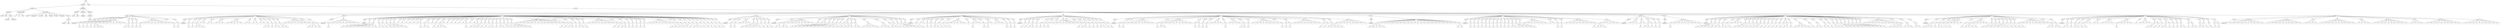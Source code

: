 digraph Tree {
	"t0" [label = "TEI"];
	"t1" [label = "teiHeader"];
	"t2" [label = "fileDesc"];
	"t3" [label = "titleStmt"];
	"t4" [label = "title"];
	"t5" [label = "title"];
	"t6" [label = "author"];
	"t7" [label = "surname"];
	"t8" [label = "forename"];
	"t9" [label = "publicationStmt"];
	"t10" [label = "p"];
	"t11" [label = "p"];
	"t12" [label = "idno"];
	"t13" [label = "sourceDesc"];
	"t14" [label = "genre"];
	"t15" [label = "inspiration"];
	"t16" [label = "structure"];
	"t17" [label = "type"];
	"t18" [label = "periode"];
	"t19" [label = "taille"];
	"t20" [label = "permalien"];
	"t21" [label = "sources"];
	"t22" [label = "source"];
	"t23" [label = "author"];
	"t24" [label = "text"];
	"t25" [label = "profileDesc"];
	"t26" [label = "creation"];
	"t27" [label = "date"];
	"t28" [label = "date"];
	"t29" [label = "langUsage"];
	"t30" [label = "language"];
	"t31" [label = "textClass"];
	"t32" [label = "keywords"];
	"t33" [label = "term"];
	"t34" [label = "text"];
	"t35" [label = "body"];
	"t36" [label = "div1"];
	"t37" [label = "head"];
	"t38" [label = "div2"];
	"t39" [label = "head"];
	"t40" [label = "listPerson"];
	"t41" [label = "sp"];
	"t42" [label = "p"];
	"t43" [label = "s"];
	"t44" [label = "sp"];
	"t45" [label = "p"];
	"t46" [label = "s"];
	"t47" [label = "sp"];
	"t48" [label = "p"];
	"t49" [label = "s"];
	"t50" [label = "sp"];
	"t51" [label = "p"];
	"t52" [label = "s"];
	"t53" [label = "sp"];
	"t54" [label = "p"];
	"t55" [label = "s"];
	"t56" [label = "s"];
	"t57" [label = "s"];
	"t58" [label = "l"];
	"t59" [label = "l"];
	"t60" [label = "l"];
	"t61" [label = "l"];
	"t62" [label = "l"];
	"t63" [label = "l"];
	"t64" [label = "l"];
	"t65" [label = "l"];
	"t66" [label = "sp"];
	"t67" [label = "p"];
	"t68" [label = "s"];
	"t69" [label = "s"];
	"t70" [label = "sp"];
	"t71" [label = "p"];
	"t72" [label = "s"];
	"t73" [label = "sp"];
	"t74" [label = "p"];
	"t75" [label = "s"];
	"t76" [label = "sp"];
	"t77" [label = "p"];
	"t78" [label = "s"];
	"t79" [label = "l"];
	"t80" [label = "l"];
	"t81" [label = "l"];
	"t82" [label = "l"];
	"t83" [label = "l"];
	"t84" [label = "l"];
	"t85" [label = "l"];
	"t86" [label = "l"];
	"t87" [label = "sp"];
	"t88" [label = "p"];
	"t89" [label = "s"];
	"t90" [label = "sp"];
	"t91" [label = "p"];
	"t92" [label = "s"];
	"t93" [label = "div2"];
	"t94" [label = "head"];
	"t95" [label = "listPerson"];
	"t96" [label = "sp"];
	"t97" [label = "p"];
	"t98" [label = "s"];
	"t99" [label = "sp"];
	"t100" [label = "p"];
	"t101" [label = "s"];
	"t102" [label = "sp"];
	"t103" [label = "p"];
	"t104" [label = "s"];
	"t105" [label = "s"];
	"t106" [label = "s"];
	"t107" [label = "sp"];
	"t108" [label = "l"];
	"t109" [label = "l"];
	"t110" [label = "sp"];
	"t111" [label = "l"];
	"t112" [label = "l"];
	"t113" [label = "sp"];
	"t114" [label = "l"];
	"t115" [label = "l"];
	"t116" [label = "l"];
	"t117" [label = "sp"];
	"t118" [label = "l"];
	"t119" [label = "l"];
	"t120" [label = "l"];
	"t121" [label = "l"];
	"t122" [label = "l"];
	"t123" [label = "sp"];
	"t124" [label = "l"];
	"t125" [label = "l"];
	"t126" [label = "sp"];
	"t127" [label = "l"];
	"t128" [label = "l"];
	"t129" [label = "sp"];
	"t130" [label = "l"];
	"t131" [label = "l"];
	"t132" [label = "sp"];
	"t133" [label = "p"];
	"t134" [label = "s"];
	"t135" [label = "s"];
	"t136" [label = "sp"];
	"t137" [label = "p"];
	"t138" [label = "s"];
	"t139" [label = "sp"];
	"t140" [label = "p"];
	"t141" [label = "s"];
	"t142" [label = "s"];
	"t143" [label = "sp"];
	"t144" [label = "p"];
	"t145" [label = "s"];
	"t146" [label = "s"];
	"t147" [label = "sp"];
	"t148" [label = "l"];
	"t149" [label = "l"];
	"t150" [label = "l"];
	"t151" [label = "l"];
	"t152" [label = "l"];
	"t153" [label = "l"];
	"t154" [label = "l"];
	"t155" [label = "l"];
	"t156" [label = "sp"];
	"t157" [label = "p"];
	"t158" [label = "s"];
	"t159" [label = "s"];
	"t160" [label = "s"];
	"t161" [label = "sp"];
	"t162" [label = "p"];
	"t163" [label = "s"];
	"t164" [label = "div2"];
	"t165" [label = "head"];
	"t166" [label = "listPerson"];
	"t167" [label = "sp"];
	"t168" [label = "p"];
	"t169" [label = "s"];
	"t170" [label = "l"];
	"t171" [label = "l"];
	"t172" [label = "l"];
	"t173" [label = "l"];
	"t174" [label = "l"];
	"t175" [label = "l"];
	"t176" [label = "l"];
	"t177" [label = "l"];
	"t178" [label = "div2"];
	"t179" [label = "head"];
	"t180" [label = "listPerson"];
	"t181" [label = "sp"];
	"t182" [label = "p"];
	"t183" [label = "s"];
	"t184" [label = "s"];
	"t185" [label = "s"];
	"t186" [label = "s"];
	"t187" [label = "s"];
	"t188" [label = "sp"];
	"t189" [label = "p"];
	"t190" [label = "s"];
	"t191" [label = "s"];
	"t192" [label = "s"];
	"t193" [label = "s"];
	"t194" [label = "s"];
	"t195" [label = "sp"];
	"t196" [label = "p"];
	"t197" [label = "s"];
	"t198" [label = "s"];
	"t199" [label = "sp"];
	"t200" [label = "p"];
	"t201" [label = "s"];
	"t202" [label = "sp"];
	"t203" [label = "p"];
	"t204" [label = "s"];
	"t205" [label = "s"];
	"t206" [label = "sp"];
	"t207" [label = "p"];
	"t208" [label = "s"];
	"t209" [label = "s"];
	"t210" [label = "sp"];
	"t211" [label = "p"];
	"t212" [label = "s"];
	"t213" [label = "sp"];
	"t214" [label = "l"];
	"t215" [label = "sp"];
	"t216" [label = "l"];
	"t217" [label = "sp"];
	"t218" [label = "l"];
	"t219" [label = "sp"];
	"t220" [label = "l"];
	"t221" [label = "sp"];
	"t222" [label = "l"];
	"t223" [label = "sp"];
	"t224" [label = "l"];
	"t225" [label = "p"];
	"t226" [label = "s"];
	"t227" [label = "sp"];
	"t228" [label = "p"];
	"t229" [label = "s"];
	"t230" [label = "s"];
	"t231" [label = "l"];
	"t232" [label = "sp"];
	"t233" [label = "l"];
	"t234" [label = "sp"];
	"t235" [label = "p"];
	"t236" [label = "s"];
	"t237" [label = "sp"];
	"t238" [label = "p"];
	"t239" [label = "s"];
	"t240" [label = "s"];
	"t241" [label = "s"];
	"t242" [label = "l"];
	"t243" [label = "sp"];
	"t244" [label = "l"];
	"t245" [label = "sp"];
	"t246" [label = "l"];
	"t247" [label = "sp"];
	"t248" [label = "l"];
	"t249" [label = "sp"];
	"t250" [label = "l"];
	"t251" [label = "sp"];
	"t252" [label = "l"];
	"t253" [label = "p"];
	"t254" [label = "s"];
	"t255" [label = "sp"];
	"t256" [label = "l"];
	"t257" [label = "sp"];
	"t258" [label = "l"];
	"t259" [label = "p"];
	"t260" [label = "s"];
	"t261" [label = "sp"];
	"t262" [label = "p"];
	"t263" [label = "s"];
	"t264" [label = "s"];
	"t265" [label = "sp"];
	"t266" [label = "p"];
	"t267" [label = "s"];
	"t268" [label = "sp"];
	"t269" [label = "p"];
	"t270" [label = "s"];
	"t271" [label = "sp"];
	"t272" [label = "p"];
	"t273" [label = "s"];
	"t274" [label = "s"];
	"t275" [label = "sp"];
	"t276" [label = "p"];
	"t277" [label = "s"];
	"t278" [label = "sp"];
	"t279" [label = "p"];
	"t280" [label = "s"];
	"t281" [label = "s"];
	"t282" [label = "sp"];
	"t283" [label = "p"];
	"t284" [label = "s"];
	"t285" [label = "s"];
	"t286" [label = "sp"];
	"t287" [label = "p"];
	"t288" [label = "s"];
	"t289" [label = "sp"];
	"t290" [label = "p"];
	"t291" [label = "s"];
	"t292" [label = "s"];
	"t293" [label = "sp"];
	"t294" [label = "p"];
	"t295" [label = "s"];
	"t296" [label = "s"];
	"t297" [label = "l"];
	"t298" [label = "l"];
	"t299" [label = "l"];
	"t300" [label = "l"];
	"t301" [label = "l"];
	"t302" [label = "l"];
	"t303" [label = "l"];
	"t304" [label = "l"];
	"t305" [label = "l"];
	"t306" [label = "l"];
	"t307" [label = "l"];
	"t308" [label = "l"];
	"t309" [label = "p"];
	"t310" [label = "s"];
	"t311" [label = "sp"];
	"t312" [label = "p"];
	"t313" [label = "s"];
	"t314" [label = "sp"];
	"t315" [label = "p"];
	"t316" [label = "s"];
	"t317" [label = "s"];
	"t318" [label = "sp"];
	"t319" [label = "p"];
	"t320" [label = "s"];
	"t321" [label = "sp"];
	"t322" [label = "p"];
	"t323" [label = "s"];
	"t324" [label = "s"];
	"t325" [label = "sp"];
	"t326" [label = "p"];
	"t327" [label = "s"];
	"t328" [label = "sp"];
	"t329" [label = "l"];
	"t330" [label = "l"];
	"t331" [label = "l"];
	"t332" [label = "l"];
	"t333" [label = "l"];
	"t334" [label = "l"];
	"t335" [label = "l"];
	"t336" [label = "l"];
	"t337" [label = "p"];
	"t338" [label = "s"];
	"t339" [label = "sp"];
	"t340" [label = "p"];
	"t341" [label = "s"];
	"t342" [label = "sp"];
	"t343" [label = "p"];
	"t344" [label = "s"];
	"t345" [label = "s"];
	"t346" [label = "sp"];
	"t347" [label = "p"];
	"t348" [label = "s"];
	"t349" [label = "sp"];
	"t350" [label = "p"];
	"t351" [label = "s"];
	"t352" [label = "sp"];
	"t353" [label = "p"];
	"t354" [label = "s"];
	"t355" [label = "sp"];
	"t356" [label = "p"];
	"t357" [label = "s"];
	"t358" [label = "sp"];
	"t359" [label = "p"];
	"t360" [label = "s"];
	"t361" [label = "sp"];
	"t362" [label = "l"];
	"t363" [label = "l"];
	"t364" [label = "l"];
	"t365" [label = "l"];
	"t366" [label = "l"];
	"t367" [label = "l"];
	"t368" [label = "l"];
	"t369" [label = "l"];
	"t370" [label = "sp"];
	"t371" [label = "p"];
	"t372" [label = "s"];
	"t373" [label = "sp"];
	"t374" [label = "p"];
	"t375" [label = "s"];
	"t376" [label = "sp"];
	"t377" [label = "p"];
	"t378" [label = "s"];
	"t379" [label = "sp"];
	"t380" [label = "p"];
	"t381" [label = "s"];
	"t382" [label = "s"];
	"t383" [label = "sp"];
	"t384" [label = "p"];
	"t385" [label = "s"];
	"t386" [label = "sp"];
	"t387" [label = "p"];
	"t388" [label = "s"];
	"t389" [label = "s"];
	"t390" [label = "s"];
	"t391" [label = "sp"];
	"t392" [label = "p"];
	"t393" [label = "s"];
	"t394" [label = "sp"];
	"t395" [label = "p"];
	"t396" [label = "s"];
	"t397" [label = "sp"];
	"t398" [label = "p"];
	"t399" [label = "s"];
	"t400" [label = "sp"];
	"t401" [label = "p"];
	"t402" [label = "s"];
	"t403" [label = "sp"];
	"t404" [label = "p"];
	"t405" [label = "s"];
	"t406" [label = "sp"];
	"t407" [label = "p"];
	"t408" [label = "s"];
	"t409" [label = "div2"];
	"t410" [label = "head"];
	"t411" [label = "listPerson"];
	"t412" [label = "sp"];
	"t413" [label = "p"];
	"t414" [label = "s"];
	"t415" [label = "sp"];
	"t416" [label = "p"];
	"t417" [label = "s"];
	"t418" [label = "sp"];
	"t419" [label = "l"];
	"t420" [label = "l"];
	"t421" [label = "l"];
	"t422" [label = "l"];
	"t423" [label = "sp"];
	"t424" [label = "p"];
	"t425" [label = "s"];
	"t426" [label = "s"];
	"t427" [label = "sp"];
	"t428" [label = "p"];
	"t429" [label = "s"];
	"t430" [label = "s"];
	"t431" [label = "s"];
	"t432" [label = "s"];
	"t433" [label = "sp"];
	"t434" [label = "p"];
	"t435" [label = "s"];
	"t436" [label = "sp"];
	"t437" [label = "p"];
	"t438" [label = "s"];
	"t439" [label = "sp"];
	"t440" [label = "p"];
	"t441" [label = "s"];
	"t442" [label = "div2"];
	"t443" [label = "head"];
	"t444" [label = "listPerson"];
	"t445" [label = "sp"];
	"t446" [label = "p"];
	"t447" [label = "s"];
	"t448" [label = "s"];
	"t449" [label = "sp"];
	"t450" [label = "p"];
	"t451" [label = "s"];
	"t452" [label = "s"];
	"t453" [label = "l"];
	"t454" [label = "l"];
	"t455" [label = "l"];
	"t456" [label = "l"];
	"t457" [label = "l"];
	"t458" [label = "l"];
	"t459" [label = "l"];
	"t460" [label = "l"];
	"t461" [label = "sp"];
	"t462" [label = "p"];
	"t463" [label = "s"];
	"t464" [label = "s"];
	"t465" [label = "sp"];
	"t466" [label = "p"];
	"t467" [label = "s"];
	"t468" [label = "p"];
	"t469" [label = "s"];
	"t470" [label = "sp"];
	"t471" [label = "p"];
	"t472" [label = "s"];
	"t473" [label = "s"];
	"t474" [label = "s"];
	"t475" [label = "s"];
	"t476" [label = "sp"];
	"t477" [label = "p"];
	"t478" [label = "s"];
	"t479" [label = "sp"];
	"t480" [label = "p"];
	"t481" [label = "s"];
	"t482" [label = "s"];
	"t483" [label = "sp"];
	"t484" [label = "p"];
	"t485" [label = "s"];
	"t486" [label = "sp"];
	"t487" [label = "p"];
	"t488" [label = "s"];
	"t489" [label = "p"];
	"t490" [label = "s"];
	"t491" [label = "sp"];
	"t492" [label = "p"];
	"t493" [label = "s"];
	"t494" [label = "s"];
	"t495" [label = "s"];
	"t496" [label = "sp"];
	"t497" [label = "p"];
	"t498" [label = "s"];
	"t499" [label = "s"];
	"t500" [label = "sp"];
	"t501" [label = "p"];
	"t502" [label = "s"];
	"t503" [label = "s"];
	"t504" [label = "s"];
	"t505" [label = "s"];
	"t506" [label = "s"];
	"t507" [label = "sp"];
	"t508" [label = "p"];
	"t509" [label = "s"];
	"t510" [label = "s"];
	"t511" [label = "s"];
	"t512" [label = "sp"];
	"t513" [label = "p"];
	"t514" [label = "s"];
	"t515" [label = "s"];
	"t516" [label = "sp"];
	"t517" [label = "p"];
	"t518" [label = "s"];
	"t519" [label = "sp"];
	"t520" [label = "p"];
	"t521" [label = "s"];
	"t522" [label = "sp"];
	"t523" [label = "p"];
	"t524" [label = "s"];
	"t525" [label = "s"];
	"t526" [label = "s"];
	"t527" [label = "sp"];
	"t528" [label = "p"];
	"t529" [label = "s"];
	"t530" [label = "div2"];
	"t531" [label = "head"];
	"t532" [label = "listPerson"];
	"t533" [label = "sp"];
	"t534" [label = "p"];
	"t535" [label = "s"];
	"t536" [label = "sp"];
	"t537" [label = "l"];
	"t538" [label = "l"];
	"t539" [label = "sp"];
	"t540" [label = "p"];
	"t541" [label = "s"];
	"t542" [label = "sp"];
	"t543" [label = "p"];
	"t544" [label = "s"];
	"t545" [label = "sp"];
	"t546" [label = "p"];
	"t547" [label = "s"];
	"t548" [label = "s"];
	"t549" [label = "sp"];
	"t550" [label = "p"];
	"t551" [label = "s"];
	"t552" [label = "sp"];
	"t553" [label = "p"];
	"t554" [label = "s"];
	"t555" [label = "sp"];
	"t556" [label = "p"];
	"t557" [label = "s"];
	"t558" [label = "l"];
	"t559" [label = "l"];
	"t560" [label = "l"];
	"t561" [label = "l"];
	"t562" [label = "l"];
	"t563" [label = "sp"];
	"t564" [label = "l"];
	"t565" [label = "sp"];
	"t566" [label = "p"];
	"t567" [label = "s"];
	"t568" [label = "l"];
	"t569" [label = "l"];
	"t570" [label = "sp"];
	"t571" [label = "p"];
	"t572" [label = "s"];
	"t573" [label = "sp"];
	"t574" [label = "p"];
	"t575" [label = "s"];
	"t576" [label = "l"];
	"t577" [label = "sp"];
	"t578" [label = "l"];
	"t579" [label = "l"];
	"t580" [label = "l"];
	"t581" [label = "sp"];
	"t582" [label = "p"];
	"t583" [label = "s"];
	"t584" [label = "sp"];
	"t585" [label = "p"];
	"t586" [label = "s"];
	"t587" [label = "sp"];
	"t588" [label = "p"];
	"t589" [label = "s"];
	"t590" [label = "div2"];
	"t591" [label = "head"];
	"t592" [label = "listPerson"];
	"t593" [label = "sp"];
	"t594" [label = "p"];
	"t595" [label = "s"];
	"t596" [label = "sp"];
	"t597" [label = "p"];
	"t598" [label = "s"];
	"t599" [label = "sp"];
	"t600" [label = "p"];
	"t601" [label = "s"];
	"t602" [label = "s"];
	"t603" [label = "sp"];
	"t604" [label = "p"];
	"t605" [label = "s"];
	"t606" [label = "sp"];
	"t607" [label = "p"];
	"t608" [label = "s"];
	"t609" [label = "sp"];
	"t610" [label = "p"];
	"t611" [label = "s"];
	"t612" [label = "sp"];
	"t613" [label = "p"];
	"t614" [label = "s"];
	"t615" [label = "sp"];
	"t616" [label = "l"];
	"t617" [label = "l"];
	"t618" [label = "l"];
	"t619" [label = "l"];
	"t620" [label = "l"];
	"t621" [label = "l"];
	"t622" [label = "l"];
	"t623" [label = "l"];
	"t624" [label = "sp"];
	"t625" [label = "p"];
	"t626" [label = "s"];
	"t627" [label = "sp"];
	"t628" [label = "p"];
	"t629" [label = "s"];
	"t630" [label = "s"];
	"t631" [label = "sp"];
	"t632" [label = "p"];
	"t633" [label = "s"];
	"t634" [label = "sp"];
	"t635" [label = "p"];
	"t636" [label = "s"];
	"t637" [label = "sp"];
	"t638" [label = "p"];
	"t639" [label = "s"];
	"t640" [label = "sp"];
	"t641" [label = "p"];
	"t642" [label = "s"];
	"t643" [label = "s"];
	"t644" [label = "sp"];
	"t645" [label = "p"];
	"t646" [label = "s"];
	"t647" [label = "sp"];
	"t648" [label = "p"];
	"t649" [label = "s"];
	"t650" [label = "div2"];
	"t651" [label = "head"];
	"t652" [label = "listPerson"];
	"t653" [label = "sp"];
	"t654" [label = "p"];
	"t655" [label = "s"];
	"t656" [label = "sp"];
	"t657" [label = "p"];
	"t658" [label = "s"];
	"t659" [label = "sp"];
	"t660" [label = "l"];
	"t661" [label = "l"];
	"t662" [label = "l"];
	"t663" [label = "l"];
	"t664" [label = "l"];
	"t665" [label = "l"];
	"t666" [label = "l"];
	"t667" [label = "l"];
	"t668" [label = "sp"];
	"t669" [label = "p"];
	"t670" [label = "s"];
	"t671" [label = "sp"];
	"t672" [label = "p"];
	"t673" [label = "s"];
	"t674" [label = "s"];
	"t675" [label = "l"];
	"t676" [label = "l"];
	"t677" [label = "l"];
	"t678" [label = "l"];
	"t679" [label = "l"];
	"t680" [label = "l"];
	"t681" [label = "l"];
	"t682" [label = "l"];
	"t683" [label = "sp"];
	"t684" [label = "p"];
	"t685" [label = "s"];
	"t686" [label = "p"];
	"t687" [label = "s"];
	"t688" [label = "sp"];
	"t689" [label = "p"];
	"t690" [label = "s"];
	"t691" [label = "sp"];
	"t692" [label = "p"];
	"t693" [label = "s"];
	"t694" [label = "sp"];
	"t695" [label = "l"];
	"t696" [label = "l"];
	"t697" [label = "l"];
	"t698" [label = "l"];
	"t699" [label = "sp"];
	"t700" [label = "p"];
	"t701" [label = "s"];
	"t702" [label = "sp"];
	"t703" [label = "l"];
	"t704" [label = "l"];
	"t705" [label = "l"];
	"t706" [label = "l"];
	"t707" [label = "sp"];
	"t708" [label = "p"];
	"t709" [label = "s"];
	"t710" [label = "s"];
	"t711" [label = "sp"];
	"t712" [label = "p"];
	"t713" [label = "s"];
	"t714" [label = "sp"];
	"t715" [label = "l"];
	"t716" [label = "l"];
	"t717" [label = "l"];
	"t718" [label = "l"];
	"t719" [label = "l"];
	"t720" [label = "l"];
	"t721" [label = "l"];
	"t722" [label = "l"];
	"t723" [label = "sp"];
	"t724" [label = "p"];
	"t725" [label = "s"];
	"t726" [label = "sp"];
	"t727" [label = "p"];
	"t728" [label = "s"];
	"t729" [label = "p"];
	"t730" [label = "s"];
	"t731" [label = "sp"];
	"t732" [label = "l"];
	"t733" [label = "l"];
	"t734" [label = "l"];
	"t735" [label = "l"];
	"t736" [label = "l"];
	"t737" [label = "l"];
	"t738" [label = "l"];
	"t739" [label = "l"];
	"t740" [label = "sp"];
	"t741" [label = "p"];
	"t742" [label = "s"];
	"t743" [label = "p"];
	"t744" [label = "s"];
	"t745" [label = "sp"];
	"t746" [label = "p"];
	"t747" [label = "s"];
	"t748" [label = "s"];
	"t749" [label = "s"];
	"t750" [label = "s"];
	"t751" [label = "sp"];
	"t752" [label = "p"];
	"t753" [label = "s"];
	"t754" [label = "l"];
	"t755" [label = "l"];
	"t756" [label = "l"];
	"t757" [label = "l"];
	"t758" [label = "l"];
	"t759" [label = "l"];
	"t760" [label = "l"];
	"t761" [label = "l"];
	"t762" [label = "div2"];
	"t763" [label = "head"];
	"t764" [label = "listPerson"];
	"t765" [label = "sp"];
	"t766" [label = "p"];
	"t767" [label = "s"];
	"t768" [label = "s"];
	"t769" [label = "s"];
	"t770" [label = "s"];
	"t771" [label = "s"];
	"t772" [label = "l"];
	"t773" [label = "l"];
	"t774" [label = "l"];
	"t775" [label = "l"];
	"t776" [label = "l"];
	"t777" [label = "l"];
	"t778" [label = "l"];
	"t779" [label = "l"];
	"t780" [label = "l"];
	"t781" [label = "l"];
	"t782" [label = "l"];
	"t783" [label = "l"];
	"t784" [label = "l"];
	"t785" [label = "l"];
	"t786" [label = "l"];
	"t787" [label = "l"];
	"t788" [label = "l"];
	"t789" [label = "l"];
	"t790" [label = "l"];
	"t791" [label = "l"];
	"t792" [label = "l"];
	"t793" [label = "p"];
	"t794" [label = "s"];
	"t795" [label = "s"];
	"t796" [label = "div2"];
	"t797" [label = "head"];
	"t798" [label = "listPerson"];
	"t799" [label = "sp"];
	"t800" [label = "p"];
	"t801" [label = "s"];
	"t802" [label = "sp"];
	"t803" [label = "p"];
	"t804" [label = "s"];
	"t805" [label = "sp"];
	"t806" [label = "p"];
	"t807" [label = "s"];
	"t808" [label = "sp"];
	"t809" [label = "p"];
	"t810" [label = "s"];
	"t811" [label = "sp"];
	"t812" [label = "p"];
	"t813" [label = "s"];
	"t814" [label = "sp"];
	"t815" [label = "p"];
	"t816" [label = "s"];
	"t817" [label = "sp"];
	"t818" [label = "p"];
	"t819" [label = "s"];
	"t820" [label = "sp"];
	"t821" [label = "p"];
	"t822" [label = "s"];
	"t823" [label = "sp"];
	"t824" [label = "p"];
	"t825" [label = "s"];
	"t826" [label = "sp"];
	"t827" [label = "p"];
	"t828" [label = "s"];
	"t829" [label = "sp"];
	"t830" [label = "p"];
	"t831" [label = "s"];
	"t832" [label = "sp"];
	"t833" [label = "p"];
	"t834" [label = "s"];
	"t835" [label = "s"];
	"t836" [label = "sp"];
	"t837" [label = "p"];
	"t838" [label = "s"];
	"t839" [label = "s"];
	"t840" [label = "s"];
	"t841" [label = "sp"];
	"t842" [label = "p"];
	"t843" [label = "s"];
	"t844" [label = "sp"];
	"t845" [label = "p"];
	"t846" [label = "s"];
	"t847" [label = "l"];
	"t848" [label = "l"];
	"t849" [label = "l"];
	"t850" [label = "l"];
	"t851" [label = "l"];
	"t852" [label = "l"];
	"t853" [label = "sp"];
	"t854" [label = "l"];
	"t855" [label = "l"];
	"t856" [label = "sp"];
	"t857" [label = "p"];
	"t858" [label = "s"];
	"t859" [label = "sp"];
	"t860" [label = "p"];
	"t861" [label = "s"];
	"t862" [label = "sp"];
	"t863" [label = "l"];
	"t864" [label = "l"];
	"t865" [label = "l"];
	"t866" [label = "l"];
	"t867" [label = "l"];
	"t868" [label = "l"];
	"t869" [label = "l"];
	"t870" [label = "l"];
	"t871" [label = "p"];
	"t872" [label = "s"];
	"t873" [label = "sp"];
	"t874" [label = "p"];
	"t875" [label = "s"];
	"t876" [label = "s"];
	"t877" [label = "s"];
	"t878" [label = "l"];
	"t879" [label = "l"];
	"t880" [label = "l"];
	"t881" [label = "l"];
	"t882" [label = "l"];
	"t883" [label = "div2"];
	"t884" [label = "head"];
	"t885" [label = "listPerson"];
	"t886" [label = "sp"];
	"t887" [label = "l"];
	"t888" [label = "l"];
	"t889" [label = "l"];
	"t890" [label = "sp"];
	"t891" [label = "p"];
	"t892" [label = "s"];
	"t893" [label = "l"];
	"t894" [label = "sp"];
	"t895" [label = "p"];
	"t896" [label = "s"];
	"t897" [label = "s"];
	"t898" [label = "p"];
	"t899" [label = "s"];
	"t900" [label = "sp"];
	"t901" [label = "p"];
	"t902" [label = "s"];
	"t903" [label = "sp"];
	"t904" [label = "p"];
	"t905" [label = "s"];
	"t906" [label = "div2"];
	"t907" [label = "head"];
	"t908" [label = "listPerson"];
	"t909" [label = "sp"];
	"t910" [label = "p"];
	"t911" [label = "s"];
	"t912" [label = "l"];
	"t913" [label = "l"];
	"t914" [label = "l"];
	"t915" [label = "l"];
	"t916" [label = "l"];
	"t917" [label = "l"];
	"t918" [label = "l"];
	"t919" [label = "l"];
	"t920" [label = "div2"];
	"t921" [label = "head"];
	"t922" [label = "listPerson"];
	"t923" [label = "sp"];
	"t924" [label = "p"];
	"t925" [label = "s"];
	"t926" [label = "s"];
	"t927" [label = "s"];
	"t928" [label = "sp"];
	"t929" [label = "p"];
	"t930" [label = "s"];
	"t931" [label = "s"];
	"t932" [label = "sp"];
	"t933" [label = "p"];
	"t934" [label = "s"];
	"t935" [label = "s"];
	"t936" [label = "sp"];
	"t937" [label = "p"];
	"t938" [label = "s"];
	"t939" [label = "s"];
	"t940" [label = "sp"];
	"t941" [label = "p"];
	"t942" [label = "s"];
	"t943" [label = "sp"];
	"t944" [label = "l"];
	"t945" [label = "l"];
	"t946" [label = "l"];
	"t947" [label = "l"];
	"t948" [label = "sp"];
	"t949" [label = "p"];
	"t950" [label = "s"];
	"t951" [label = "s"];
	"t952" [label = "sp"];
	"t953" [label = "p"];
	"t954" [label = "s"];
	"t955" [label = "sp"];
	"t956" [label = "p"];
	"t957" [label = "s"];
	"t958" [label = "sp"];
	"t959" [label = "p"];
	"t960" [label = "s"];
	"t961" [label = "sp"];
	"t962" [label = "p"];
	"t963" [label = "s"];
	"t964" [label = "s"];
	"t965" [label = "sp"];
	"t966" [label = "p"];
	"t967" [label = "s"];
	"t968" [label = "sp"];
	"t969" [label = "p"];
	"t970" [label = "s"];
	"t971" [label = "sp"];
	"t972" [label = "p"];
	"t973" [label = "s"];
	"t974" [label = "sp"];
	"t975" [label = "p"];
	"t976" [label = "s"];
	"t977" [label = "sp"];
	"t978" [label = "p"];
	"t979" [label = "s"];
	"t980" [label = "sp"];
	"t981" [label = "p"];
	"t982" [label = "s"];
	"t983" [label = "p"];
	"t984" [label = "s"];
	"t985" [label = "s"];
	"t986" [label = "sp"];
	"t987" [label = "p"];
	"t988" [label = "s"];
	"t989" [label = "sp"];
	"t990" [label = "p"];
	"t991" [label = "s"];
	"t992" [label = "s"];
	"t993" [label = "s"];
	"t994" [label = "s"];
	"t995" [label = "s"];
	"t996" [label = "sp"];
	"t997" [label = "p"];
	"t998" [label = "s"];
	"t999" [label = "sp"];
	"t1000" [label = "p"];
	"t1001" [label = "s"];
	"t1002" [label = "s"];
	"t1003" [label = "sp"];
	"t1004" [label = "p"];
	"t1005" [label = "s"];
	"t1006" [label = "s"];
	"t1007" [label = "sp"];
	"t1008" [label = "p"];
	"t1009" [label = "s"];
	"t1010" [label = "sp"];
	"t1011" [label = "p"];
	"t1012" [label = "s"];
	"t1013" [label = "s"];
	"t1014" [label = "sp"];
	"t1015" [label = "p"];
	"t1016" [label = "s"];
	"t1017" [label = "sp"];
	"t1018" [label = "p"];
	"t1019" [label = "s"];
	"t1020" [label = "s"];
	"t1021" [label = "s"];
	"t1022" [label = "sp"];
	"t1023" [label = "p"];
	"t1024" [label = "s"];
	"t1025" [label = "sp"];
	"t1026" [label = "p"];
	"t1027" [label = "s"];
	"t1028" [label = "sp"];
	"t1029" [label = "p"];
	"t1030" [label = "s"];
	"t1031" [label = "sp"];
	"t1032" [label = "p"];
	"t1033" [label = "s"];
	"t1034" [label = "s"];
	"t1035" [label = "sp"];
	"t1036" [label = "p"];
	"t1037" [label = "s"];
	"t1038" [label = "s"];
	"t1039" [label = "sp"];
	"t1040" [label = "p"];
	"t1041" [label = "s"];
	"t1042" [label = "l"];
	"t1043" [label = "l"];
	"t1044" [label = "l"];
	"t1045" [label = "l"];
	"t1046" [label = "l"];
	"t1047" [label = "l"];
	"t1048" [label = "l"];
	"t1049" [label = "l"];
	"t1050" [label = "p"];
	"t1051" [label = "s"];
	"t1052" [label = "sp"];
	"t1053" [label = "p"];
	"t1054" [label = "s"];
	"t1055" [label = "s"];
	"t1056" [label = "s"];
	"t1057" [label = "sp"];
	"t1058" [label = "p"];
	"t1059" [label = "s"];
	"t1060" [label = "s"];
	"t1061" [label = "s"];
	"t1062" [label = "sp"];
	"t1063" [label = "p"];
	"t1064" [label = "s"];
	"t1065" [label = "s"];
	"t1066" [label = "div2"];
	"t1067" [label = "head"];
	"t1068" [label = "listPerson"];
	"t1069" [label = "sp"];
	"t1070" [label = "p"];
	"t1071" [label = "s"];
	"t1072" [label = "s"];
	"t1073" [label = "s"];
	"t1074" [label = "sp"];
	"t1075" [label = "p"];
	"t1076" [label = "s"];
	"t1077" [label = "sp"];
	"t1078" [label = "p"];
	"t1079" [label = "s"];
	"t1080" [label = "s"];
	"t1081" [label = "sp"];
	"t1082" [label = "p"];
	"t1083" [label = "s"];
	"t1084" [label = "sp"];
	"t1085" [label = "p"];
	"t1086" [label = "s"];
	"t1087" [label = "l"];
	"t1088" [label = "l"];
	"t1089" [label = "l"];
	"t1090" [label = "l"];
	"t1091" [label = "sp"];
	"t1092" [label = "p"];
	"t1093" [label = "s"];
	"t1094" [label = "sp"];
	"t1095" [label = "p"];
	"t1096" [label = "s"];
	"t1097" [label = "s"];
	"t1098" [label = "s"];
	"t1099" [label = "p"];
	"t1100" [label = "s"];
	"t1101" [label = "l"];
	"t1102" [label = "l"];
	"t1103" [label = "l"];
	"t1104" [label = "l"];
	"t1105" [label = "sp"];
	"t1106" [label = "p"];
	"t1107" [label = "s"];
	"t1108" [label = "sp"];
	"t1109" [label = "p"];
	"t1110" [label = "s"];
	"t1111" [label = "sp"];
	"t1112" [label = "p"];
	"t1113" [label = "s"];
	"t1114" [label = "sp"];
	"t1115" [label = "p"];
	"t1116" [label = "s"];
	"t1117" [label = "s"];
	"t1118" [label = "s"];
	"t1119" [label = "s"];
	"t1120" [label = "s"];
	"t1121" [label = "sp"];
	"t1122" [label = "p"];
	"t1123" [label = "s"];
	"t1124" [label = "sp"];
	"t1125" [label = "p"];
	"t1126" [label = "s"];
	"t1127" [label = "sp"];
	"t1128" [label = "p"];
	"t1129" [label = "s"];
	"t1130" [label = "sp"];
	"t1131" [label = "p"];
	"t1132" [label = "s"];
	"t1133" [label = "l"];
	"t1134" [label = "l"];
	"t1135" [label = "l"];
	"t1136" [label = "l"];
	"t1137" [label = "l"];
	"t1138" [label = "l"];
	"t1139" [label = "l"];
	"t1140" [label = "l"];
	"t1141" [label = "sp"];
	"t1142" [label = "p"];
	"t1143" [label = "s"];
	"t1144" [label = "s"];
	"t1145" [label = "sp"];
	"t1146" [label = "p"];
	"t1147" [label = "s"];
	"t1148" [label = "s"];
	"t1149" [label = "div2"];
	"t1150" [label = "head"];
	"t1151" [label = "listPerson"];
	"t1152" [label = "sp"];
	"t1153" [label = "p"];
	"t1154" [label = "s"];
	"t1155" [label = "s"];
	"t1156" [label = "sp"];
	"t1157" [label = "p"];
	"t1158" [label = "s"];
	"t1159" [label = "sp"];
	"t1160" [label = "p"];
	"t1161" [label = "s"];
	"t1162" [label = "s"];
	"t1163" [label = "sp"];
	"t1164" [label = "p"];
	"t1165" [label = "s"];
	"t1166" [label = "sp"];
	"t1167" [label = "p"];
	"t1168" [label = "s"];
	"t1169" [label = "l"];
	"t1170" [label = "l"];
	"t1171" [label = "sp"];
	"t1172" [label = "l"];
	"t1173" [label = "l"];
	"t1174" [label = "sp"];
	"t1175" [label = "l"];
	"t1176" [label = "l"];
	"t1177" [label = "l"];
	"t1178" [label = "l"];
	"t1179" [label = "sp"];
	"t1180" [label = "p"];
	"t1181" [label = "s"];
	"t1182" [label = "l"];
	"t1183" [label = "l"];
	"t1184" [label = "l"];
	"t1185" [label = "l"];
	"t1186" [label = "sp"];
	"t1187" [label = "l"];
	"t1188" [label = "sp"];
	"t1189" [label = "l"];
	"t1190" [label = "l"];
	"t1191" [label = "l"];
	"t1192" [label = "l"];
	"t1193" [label = "sp"];
	"t1194" [label = "p"];
	"t1195" [label = "s"];
	"t1196" [label = "s"];
	"t1197" [label = "p"];
	"t1198" [label = "s"];
	"t1199" [label = "sp"];
	"t1200" [label = "p"];
	"t1201" [label = "s"];
	"t1202" [label = "sp"];
	"t1203" [label = "p"];
	"t1204" [label = "s"];
	"t1205" [label = "s"];
	"t1206" [label = "p"];
	"t1207" [label = "s"];
	"t1208" [label = "sp"];
	"t1209" [label = "p"];
	"t1210" [label = "s"];
	"t1211" [label = "sp"];
	"t1212" [label = "p"];
	"t1213" [label = "s"];
	"t1214" [label = "sp"];
	"t1215" [label = "p"];
	"t1216" [label = "s"];
	"t1217" [label = "s"];
	"t1218" [label = "sp"];
	"t1219" [label = "p"];
	"t1220" [label = "s"];
	"t1221" [label = "p"];
	"t1222" [label = "s"];
	"t1223" [label = "s"];
	"t1224" [label = "sp"];
	"t1225" [label = "p"];
	"t1226" [label = "s"];
	"t1227" [label = "s"];
	"t1228" [label = "sp"];
	"t1229" [label = "p"];
	"t1230" [label = "s"];
	"t1231" [label = "sp"];
	"t1232" [label = "p"];
	"t1233" [label = "s"];
	"t1234" [label = "sp"];
	"t1235" [label = "p"];
	"t1236" [label = "s"];
	"t1237" [label = "p"];
	"t1238" [label = "s"];
	"t1239" [label = "div2"];
	"t1240" [label = "head"];
	"t1241" [label = "listPerson"];
	"t1242" [label = "sp"];
	"t1243" [label = "l"];
	"t1244" [label = "l"];
	"t1245" [label = "l"];
	"t1246" [label = "l"];
	"t1247" [label = "l"];
	"t1248" [label = "l"];
	"t1249" [label = "l"];
	"t1250" [label = "l"];
	"t1251" [label = "l"];
	"t1252" [label = "l"];
	"t1253" [label = "sp"];
	"t1254" [label = "l"];
	"t1255" [label = "l"];
	"t1256" [label = "l"];
	"t1257" [label = "l"];
	"t1258" [label = "l"];
	"t1259" [label = "l"];
	"t1260" [label = "l"];
	"t1261" [label = "l"];
	"t1262" [label = "l"];
	"t1263" [label = "l"];
	"t1264" [label = "sp"];
	"t1265" [label = "l"];
	"t1266" [label = "l"];
	"t1267" [label = "l"];
	"t1268" [label = "l"];
	"t1269" [label = "sp"];
	"t1270" [label = "l"];
	"t1271" [label = "l"];
	"t1272" [label = "l"];
	"t1273" [label = "l"];
	"t1274" [label = "l"];
	"t1275" [label = "l"];
	"t1276" [label = "l"];
	"t1277" [label = "l"];
	"t1278" [label = "l"];
	"t1279" [label = "l"];
	"t1280" [label = "sp"];
	"t1281" [label = "l"];
	"t1282" [label = "l"];
	"t1283" [label = "l"];
	"t1284" [label = "l"];
	"t1285" [label = "sp"];
	"t1286" [label = "l"];
	"t1287" [label = "l"];
	"t1288" [label = "l"];
	"t1289" [label = "l"];
	"t1290" [label = "l"];
	"t1291" [label = "l"];
	"t1292" [label = "l"];
	"t1293" [label = "l"];
	"t1294" [label = "l"];
	"t1295" [label = "l"];
	"t1296" [label = "sp"];
	"t1297" [label = "l"];
	"t1298" [label = "l"];
	"t1299" [label = "l"];
	"t1300" [label = "l"];
	"t1301" [label = "sp"];
	"t1302" [label = "l"];
	"t1303" [label = "l"];
	"t1304" [label = "l"];
	"t1305" [label = "l"];
	"t1306" [label = "l"];
	"t1307" [label = "l"];
	"t1308" [label = "l"];
	"t1309" [label = "l"];
	"t1310" [label = "l"];
	"t1311" [label = "l"];
	"t1312" [label = "sp"];
	"t1313" [label = "l"];
	"t1314" [label = "l"];
	"t1315" [label = "l"];
	"t1316" [label = "l"];
	"t1317" [label = "l"];
	"t1318" [label = "l"];
	"t1319" [label = "l"];
	"t1320" [label = "l"];
	"t1321" [label = "l"];
	"t1322" [label = "l"];
	"t0" -> "t1";
	"t1" -> "t2";
	"t2" -> "t3";
	"t3" -> "t4";
	"t3" -> "t5";
	"t3" -> "t6";
	"t6" -> "t7";
	"t6" -> "t8";
	"t2" -> "t9";
	"t9" -> "t10";
	"t9" -> "t11";
	"t9" -> "t12";
	"t2" -> "t13";
	"t13" -> "t14";
	"t13" -> "t15";
	"t13" -> "t16";
	"t13" -> "t17";
	"t13" -> "t18";
	"t13" -> "t19";
	"t13" -> "t20";
	"t13" -> "t21";
	"t21" -> "t22";
	"t22" -> "t23";
	"t22" -> "t24";
	"t1" -> "t25";
	"t25" -> "t26";
	"t26" -> "t27";
	"t26" -> "t28";
	"t25" -> "t29";
	"t29" -> "t30";
	"t25" -> "t31";
	"t31" -> "t32";
	"t32" -> "t33";
	"t0" -> "t34";
	"t34" -> "t35";
	"t35" -> "t36";
	"t36" -> "t37";
	"t36" -> "t38";
	"t38" -> "t39";
	"t39" -> "t40";
	"t38" -> "t41";
	"t41" -> "t42";
	"t42" -> "t43";
	"t38" -> "t44";
	"t44" -> "t45";
	"t45" -> "t46";
	"t38" -> "t47";
	"t47" -> "t48";
	"t48" -> "t49";
	"t38" -> "t50";
	"t50" -> "t51";
	"t51" -> "t52";
	"t38" -> "t53";
	"t53" -> "t54";
	"t54" -> "t55";
	"t54" -> "t56";
	"t54" -> "t57";
	"t53" -> "t58";
	"t53" -> "t59";
	"t53" -> "t60";
	"t53" -> "t61";
	"t53" -> "t62";
	"t53" -> "t63";
	"t53" -> "t64";
	"t53" -> "t65";
	"t38" -> "t66";
	"t66" -> "t67";
	"t67" -> "t68";
	"t67" -> "t69";
	"t38" -> "t70";
	"t70" -> "t71";
	"t71" -> "t72";
	"t38" -> "t73";
	"t73" -> "t74";
	"t74" -> "t75";
	"t38" -> "t76";
	"t76" -> "t77";
	"t77" -> "t78";
	"t76" -> "t79";
	"t76" -> "t80";
	"t76" -> "t81";
	"t76" -> "t82";
	"t76" -> "t83";
	"t76" -> "t84";
	"t76" -> "t85";
	"t76" -> "t86";
	"t38" -> "t87";
	"t87" -> "t88";
	"t88" -> "t89";
	"t38" -> "t90";
	"t90" -> "t91";
	"t91" -> "t92";
	"t36" -> "t93";
	"t93" -> "t94";
	"t94" -> "t95";
	"t93" -> "t96";
	"t96" -> "t97";
	"t97" -> "t98";
	"t93" -> "t99";
	"t99" -> "t100";
	"t100" -> "t101";
	"t93" -> "t102";
	"t102" -> "t103";
	"t103" -> "t104";
	"t103" -> "t105";
	"t103" -> "t106";
	"t93" -> "t107";
	"t107" -> "t108";
	"t107" -> "t109";
	"t93" -> "t110";
	"t110" -> "t111";
	"t110" -> "t112";
	"t93" -> "t113";
	"t113" -> "t114";
	"t113" -> "t115";
	"t113" -> "t116";
	"t93" -> "t117";
	"t117" -> "t118";
	"t117" -> "t119";
	"t117" -> "t120";
	"t117" -> "t121";
	"t117" -> "t122";
	"t93" -> "t123";
	"t123" -> "t124";
	"t123" -> "t125";
	"t93" -> "t126";
	"t126" -> "t127";
	"t126" -> "t128";
	"t93" -> "t129";
	"t129" -> "t130";
	"t129" -> "t131";
	"t93" -> "t132";
	"t132" -> "t133";
	"t133" -> "t134";
	"t133" -> "t135";
	"t93" -> "t136";
	"t136" -> "t137";
	"t137" -> "t138";
	"t93" -> "t139";
	"t139" -> "t140";
	"t140" -> "t141";
	"t140" -> "t142";
	"t93" -> "t143";
	"t143" -> "t144";
	"t144" -> "t145";
	"t144" -> "t146";
	"t93" -> "t147";
	"t147" -> "t148";
	"t147" -> "t149";
	"t147" -> "t150";
	"t147" -> "t151";
	"t147" -> "t152";
	"t147" -> "t153";
	"t147" -> "t154";
	"t147" -> "t155";
	"t93" -> "t156";
	"t156" -> "t157";
	"t157" -> "t158";
	"t157" -> "t159";
	"t157" -> "t160";
	"t93" -> "t161";
	"t161" -> "t162";
	"t162" -> "t163";
	"t36" -> "t164";
	"t164" -> "t165";
	"t165" -> "t166";
	"t164" -> "t167";
	"t167" -> "t168";
	"t168" -> "t169";
	"t167" -> "t170";
	"t167" -> "t171";
	"t167" -> "t172";
	"t167" -> "t173";
	"t167" -> "t174";
	"t167" -> "t175";
	"t167" -> "t176";
	"t167" -> "t177";
	"t36" -> "t178";
	"t178" -> "t179";
	"t179" -> "t180";
	"t178" -> "t181";
	"t181" -> "t182";
	"t182" -> "t183";
	"t182" -> "t184";
	"t182" -> "t185";
	"t182" -> "t186";
	"t182" -> "t187";
	"t178" -> "t188";
	"t188" -> "t189";
	"t189" -> "t190";
	"t189" -> "t191";
	"t189" -> "t192";
	"t189" -> "t193";
	"t189" -> "t194";
	"t178" -> "t195";
	"t195" -> "t196";
	"t196" -> "t197";
	"t196" -> "t198";
	"t178" -> "t199";
	"t199" -> "t200";
	"t200" -> "t201";
	"t178" -> "t202";
	"t202" -> "t203";
	"t203" -> "t204";
	"t203" -> "t205";
	"t178" -> "t206";
	"t206" -> "t207";
	"t207" -> "t208";
	"t207" -> "t209";
	"t178" -> "t210";
	"t210" -> "t211";
	"t211" -> "t212";
	"t178" -> "t213";
	"t213" -> "t214";
	"t178" -> "t215";
	"t215" -> "t216";
	"t178" -> "t217";
	"t217" -> "t218";
	"t178" -> "t219";
	"t219" -> "t220";
	"t178" -> "t221";
	"t221" -> "t222";
	"t178" -> "t223";
	"t223" -> "t224";
	"t223" -> "t225";
	"t225" -> "t226";
	"t178" -> "t227";
	"t227" -> "t228";
	"t228" -> "t229";
	"t228" -> "t230";
	"t227" -> "t231";
	"t178" -> "t232";
	"t232" -> "t233";
	"t178" -> "t234";
	"t234" -> "t235";
	"t235" -> "t236";
	"t178" -> "t237";
	"t237" -> "t238";
	"t238" -> "t239";
	"t238" -> "t240";
	"t238" -> "t241";
	"t237" -> "t242";
	"t178" -> "t243";
	"t243" -> "t244";
	"t178" -> "t245";
	"t245" -> "t246";
	"t178" -> "t247";
	"t247" -> "t248";
	"t178" -> "t249";
	"t249" -> "t250";
	"t178" -> "t251";
	"t251" -> "t252";
	"t251" -> "t253";
	"t253" -> "t254";
	"t178" -> "t255";
	"t255" -> "t256";
	"t178" -> "t257";
	"t257" -> "t258";
	"t257" -> "t259";
	"t259" -> "t260";
	"t178" -> "t261";
	"t261" -> "t262";
	"t262" -> "t263";
	"t262" -> "t264";
	"t178" -> "t265";
	"t265" -> "t266";
	"t266" -> "t267";
	"t178" -> "t268";
	"t268" -> "t269";
	"t269" -> "t270";
	"t178" -> "t271";
	"t271" -> "t272";
	"t272" -> "t273";
	"t272" -> "t274";
	"t178" -> "t275";
	"t275" -> "t276";
	"t276" -> "t277";
	"t178" -> "t278";
	"t278" -> "t279";
	"t279" -> "t280";
	"t279" -> "t281";
	"t178" -> "t282";
	"t282" -> "t283";
	"t283" -> "t284";
	"t283" -> "t285";
	"t178" -> "t286";
	"t286" -> "t287";
	"t287" -> "t288";
	"t178" -> "t289";
	"t289" -> "t290";
	"t290" -> "t291";
	"t290" -> "t292";
	"t178" -> "t293";
	"t293" -> "t294";
	"t294" -> "t295";
	"t294" -> "t296";
	"t293" -> "t297";
	"t293" -> "t298";
	"t293" -> "t299";
	"t293" -> "t300";
	"t293" -> "t301";
	"t293" -> "t302";
	"t293" -> "t303";
	"t293" -> "t304";
	"t293" -> "t305";
	"t293" -> "t306";
	"t293" -> "t307";
	"t293" -> "t308";
	"t293" -> "t309";
	"t309" -> "t310";
	"t178" -> "t311";
	"t311" -> "t312";
	"t312" -> "t313";
	"t178" -> "t314";
	"t314" -> "t315";
	"t315" -> "t316";
	"t315" -> "t317";
	"t178" -> "t318";
	"t318" -> "t319";
	"t319" -> "t320";
	"t178" -> "t321";
	"t321" -> "t322";
	"t322" -> "t323";
	"t322" -> "t324";
	"t178" -> "t325";
	"t325" -> "t326";
	"t326" -> "t327";
	"t178" -> "t328";
	"t328" -> "t329";
	"t328" -> "t330";
	"t328" -> "t331";
	"t328" -> "t332";
	"t328" -> "t333";
	"t328" -> "t334";
	"t328" -> "t335";
	"t328" -> "t336";
	"t328" -> "t337";
	"t337" -> "t338";
	"t178" -> "t339";
	"t339" -> "t340";
	"t340" -> "t341";
	"t178" -> "t342";
	"t342" -> "t343";
	"t343" -> "t344";
	"t343" -> "t345";
	"t178" -> "t346";
	"t346" -> "t347";
	"t347" -> "t348";
	"t178" -> "t349";
	"t349" -> "t350";
	"t350" -> "t351";
	"t178" -> "t352";
	"t352" -> "t353";
	"t353" -> "t354";
	"t178" -> "t355";
	"t355" -> "t356";
	"t356" -> "t357";
	"t178" -> "t358";
	"t358" -> "t359";
	"t359" -> "t360";
	"t178" -> "t361";
	"t361" -> "t362";
	"t361" -> "t363";
	"t361" -> "t364";
	"t361" -> "t365";
	"t361" -> "t366";
	"t361" -> "t367";
	"t361" -> "t368";
	"t361" -> "t369";
	"t178" -> "t370";
	"t370" -> "t371";
	"t371" -> "t372";
	"t178" -> "t373";
	"t373" -> "t374";
	"t374" -> "t375";
	"t178" -> "t376";
	"t376" -> "t377";
	"t377" -> "t378";
	"t178" -> "t379";
	"t379" -> "t380";
	"t380" -> "t381";
	"t380" -> "t382";
	"t178" -> "t383";
	"t383" -> "t384";
	"t384" -> "t385";
	"t178" -> "t386";
	"t386" -> "t387";
	"t387" -> "t388";
	"t387" -> "t389";
	"t387" -> "t390";
	"t178" -> "t391";
	"t391" -> "t392";
	"t392" -> "t393";
	"t178" -> "t394";
	"t394" -> "t395";
	"t395" -> "t396";
	"t178" -> "t397";
	"t397" -> "t398";
	"t398" -> "t399";
	"t178" -> "t400";
	"t400" -> "t401";
	"t401" -> "t402";
	"t178" -> "t403";
	"t403" -> "t404";
	"t404" -> "t405";
	"t178" -> "t406";
	"t406" -> "t407";
	"t407" -> "t408";
	"t36" -> "t409";
	"t409" -> "t410";
	"t410" -> "t411";
	"t409" -> "t412";
	"t412" -> "t413";
	"t413" -> "t414";
	"t409" -> "t415";
	"t415" -> "t416";
	"t416" -> "t417";
	"t409" -> "t418";
	"t418" -> "t419";
	"t418" -> "t420";
	"t418" -> "t421";
	"t418" -> "t422";
	"t409" -> "t423";
	"t423" -> "t424";
	"t424" -> "t425";
	"t424" -> "t426";
	"t409" -> "t427";
	"t427" -> "t428";
	"t428" -> "t429";
	"t428" -> "t430";
	"t428" -> "t431";
	"t428" -> "t432";
	"t409" -> "t433";
	"t433" -> "t434";
	"t434" -> "t435";
	"t409" -> "t436";
	"t436" -> "t437";
	"t437" -> "t438";
	"t409" -> "t439";
	"t439" -> "t440";
	"t440" -> "t441";
	"t36" -> "t442";
	"t442" -> "t443";
	"t443" -> "t444";
	"t442" -> "t445";
	"t445" -> "t446";
	"t446" -> "t447";
	"t446" -> "t448";
	"t442" -> "t449";
	"t449" -> "t450";
	"t450" -> "t451";
	"t450" -> "t452";
	"t449" -> "t453";
	"t449" -> "t454";
	"t449" -> "t455";
	"t449" -> "t456";
	"t449" -> "t457";
	"t449" -> "t458";
	"t449" -> "t459";
	"t449" -> "t460";
	"t442" -> "t461";
	"t461" -> "t462";
	"t462" -> "t463";
	"t462" -> "t464";
	"t442" -> "t465";
	"t465" -> "t466";
	"t466" -> "t467";
	"t465" -> "t468";
	"t468" -> "t469";
	"t442" -> "t470";
	"t470" -> "t471";
	"t471" -> "t472";
	"t471" -> "t473";
	"t471" -> "t474";
	"t471" -> "t475";
	"t442" -> "t476";
	"t476" -> "t477";
	"t477" -> "t478";
	"t442" -> "t479";
	"t479" -> "t480";
	"t480" -> "t481";
	"t480" -> "t482";
	"t442" -> "t483";
	"t483" -> "t484";
	"t484" -> "t485";
	"t442" -> "t486";
	"t486" -> "t487";
	"t487" -> "t488";
	"t486" -> "t489";
	"t489" -> "t490";
	"t442" -> "t491";
	"t491" -> "t492";
	"t492" -> "t493";
	"t492" -> "t494";
	"t492" -> "t495";
	"t442" -> "t496";
	"t496" -> "t497";
	"t497" -> "t498";
	"t497" -> "t499";
	"t442" -> "t500";
	"t500" -> "t501";
	"t501" -> "t502";
	"t501" -> "t503";
	"t501" -> "t504";
	"t501" -> "t505";
	"t501" -> "t506";
	"t442" -> "t507";
	"t507" -> "t508";
	"t508" -> "t509";
	"t508" -> "t510";
	"t508" -> "t511";
	"t442" -> "t512";
	"t512" -> "t513";
	"t513" -> "t514";
	"t513" -> "t515";
	"t442" -> "t516";
	"t516" -> "t517";
	"t517" -> "t518";
	"t442" -> "t519";
	"t519" -> "t520";
	"t520" -> "t521";
	"t442" -> "t522";
	"t522" -> "t523";
	"t523" -> "t524";
	"t523" -> "t525";
	"t523" -> "t526";
	"t442" -> "t527";
	"t527" -> "t528";
	"t528" -> "t529";
	"t36" -> "t530";
	"t530" -> "t531";
	"t531" -> "t532";
	"t530" -> "t533";
	"t533" -> "t534";
	"t534" -> "t535";
	"t530" -> "t536";
	"t536" -> "t537";
	"t536" -> "t538";
	"t530" -> "t539";
	"t539" -> "t540";
	"t540" -> "t541";
	"t530" -> "t542";
	"t542" -> "t543";
	"t543" -> "t544";
	"t530" -> "t545";
	"t545" -> "t546";
	"t546" -> "t547";
	"t546" -> "t548";
	"t530" -> "t549";
	"t549" -> "t550";
	"t550" -> "t551";
	"t530" -> "t552";
	"t552" -> "t553";
	"t553" -> "t554";
	"t530" -> "t555";
	"t555" -> "t556";
	"t556" -> "t557";
	"t555" -> "t558";
	"t555" -> "t559";
	"t555" -> "t560";
	"t555" -> "t561";
	"t555" -> "t562";
	"t530" -> "t563";
	"t563" -> "t564";
	"t530" -> "t565";
	"t565" -> "t566";
	"t566" -> "t567";
	"t565" -> "t568";
	"t565" -> "t569";
	"t530" -> "t570";
	"t570" -> "t571";
	"t571" -> "t572";
	"t530" -> "t573";
	"t573" -> "t574";
	"t574" -> "t575";
	"t573" -> "t576";
	"t530" -> "t577";
	"t577" -> "t578";
	"t577" -> "t579";
	"t577" -> "t580";
	"t530" -> "t581";
	"t581" -> "t582";
	"t582" -> "t583";
	"t530" -> "t584";
	"t584" -> "t585";
	"t585" -> "t586";
	"t530" -> "t587";
	"t587" -> "t588";
	"t588" -> "t589";
	"t36" -> "t590";
	"t590" -> "t591";
	"t591" -> "t592";
	"t590" -> "t593";
	"t593" -> "t594";
	"t594" -> "t595";
	"t590" -> "t596";
	"t596" -> "t597";
	"t597" -> "t598";
	"t590" -> "t599";
	"t599" -> "t600";
	"t600" -> "t601";
	"t600" -> "t602";
	"t590" -> "t603";
	"t603" -> "t604";
	"t604" -> "t605";
	"t590" -> "t606";
	"t606" -> "t607";
	"t607" -> "t608";
	"t590" -> "t609";
	"t609" -> "t610";
	"t610" -> "t611";
	"t590" -> "t612";
	"t612" -> "t613";
	"t613" -> "t614";
	"t590" -> "t615";
	"t615" -> "t616";
	"t615" -> "t617";
	"t615" -> "t618";
	"t615" -> "t619";
	"t615" -> "t620";
	"t615" -> "t621";
	"t615" -> "t622";
	"t615" -> "t623";
	"t590" -> "t624";
	"t624" -> "t625";
	"t625" -> "t626";
	"t590" -> "t627";
	"t627" -> "t628";
	"t628" -> "t629";
	"t628" -> "t630";
	"t590" -> "t631";
	"t631" -> "t632";
	"t632" -> "t633";
	"t590" -> "t634";
	"t634" -> "t635";
	"t635" -> "t636";
	"t590" -> "t637";
	"t637" -> "t638";
	"t638" -> "t639";
	"t590" -> "t640";
	"t640" -> "t641";
	"t641" -> "t642";
	"t641" -> "t643";
	"t590" -> "t644";
	"t644" -> "t645";
	"t645" -> "t646";
	"t590" -> "t647";
	"t647" -> "t648";
	"t648" -> "t649";
	"t36" -> "t650";
	"t650" -> "t651";
	"t651" -> "t652";
	"t650" -> "t653";
	"t653" -> "t654";
	"t654" -> "t655";
	"t650" -> "t656";
	"t656" -> "t657";
	"t657" -> "t658";
	"t650" -> "t659";
	"t659" -> "t660";
	"t659" -> "t661";
	"t659" -> "t662";
	"t659" -> "t663";
	"t659" -> "t664";
	"t659" -> "t665";
	"t659" -> "t666";
	"t659" -> "t667";
	"t650" -> "t668";
	"t668" -> "t669";
	"t669" -> "t670";
	"t650" -> "t671";
	"t671" -> "t672";
	"t672" -> "t673";
	"t672" -> "t674";
	"t671" -> "t675";
	"t671" -> "t676";
	"t671" -> "t677";
	"t671" -> "t678";
	"t671" -> "t679";
	"t671" -> "t680";
	"t671" -> "t681";
	"t671" -> "t682";
	"t650" -> "t683";
	"t683" -> "t684";
	"t684" -> "t685";
	"t683" -> "t686";
	"t686" -> "t687";
	"t650" -> "t688";
	"t688" -> "t689";
	"t689" -> "t690";
	"t650" -> "t691";
	"t691" -> "t692";
	"t692" -> "t693";
	"t650" -> "t694";
	"t694" -> "t695";
	"t694" -> "t696";
	"t694" -> "t697";
	"t694" -> "t698";
	"t650" -> "t699";
	"t699" -> "t700";
	"t700" -> "t701";
	"t650" -> "t702";
	"t702" -> "t703";
	"t702" -> "t704";
	"t702" -> "t705";
	"t702" -> "t706";
	"t650" -> "t707";
	"t707" -> "t708";
	"t708" -> "t709";
	"t708" -> "t710";
	"t650" -> "t711";
	"t711" -> "t712";
	"t712" -> "t713";
	"t650" -> "t714";
	"t714" -> "t715";
	"t714" -> "t716";
	"t714" -> "t717";
	"t714" -> "t718";
	"t714" -> "t719";
	"t714" -> "t720";
	"t714" -> "t721";
	"t714" -> "t722";
	"t650" -> "t723";
	"t723" -> "t724";
	"t724" -> "t725";
	"t650" -> "t726";
	"t726" -> "t727";
	"t727" -> "t728";
	"t726" -> "t729";
	"t729" -> "t730";
	"t650" -> "t731";
	"t731" -> "t732";
	"t731" -> "t733";
	"t731" -> "t734";
	"t731" -> "t735";
	"t731" -> "t736";
	"t731" -> "t737";
	"t731" -> "t738";
	"t731" -> "t739";
	"t650" -> "t740";
	"t740" -> "t741";
	"t741" -> "t742";
	"t740" -> "t743";
	"t743" -> "t744";
	"t650" -> "t745";
	"t745" -> "t746";
	"t746" -> "t747";
	"t746" -> "t748";
	"t746" -> "t749";
	"t746" -> "t750";
	"t650" -> "t751";
	"t751" -> "t752";
	"t752" -> "t753";
	"t751" -> "t754";
	"t751" -> "t755";
	"t751" -> "t756";
	"t751" -> "t757";
	"t751" -> "t758";
	"t751" -> "t759";
	"t751" -> "t760";
	"t751" -> "t761";
	"t36" -> "t762";
	"t762" -> "t763";
	"t763" -> "t764";
	"t762" -> "t765";
	"t765" -> "t766";
	"t766" -> "t767";
	"t766" -> "t768";
	"t766" -> "t769";
	"t766" -> "t770";
	"t766" -> "t771";
	"t765" -> "t772";
	"t765" -> "t773";
	"t765" -> "t774";
	"t765" -> "t775";
	"t765" -> "t776";
	"t765" -> "t777";
	"t765" -> "t778";
	"t765" -> "t779";
	"t765" -> "t780";
	"t765" -> "t781";
	"t765" -> "t782";
	"t765" -> "t783";
	"t765" -> "t784";
	"t765" -> "t785";
	"t765" -> "t786";
	"t765" -> "t787";
	"t765" -> "t788";
	"t765" -> "t789";
	"t765" -> "t790";
	"t765" -> "t791";
	"t765" -> "t792";
	"t765" -> "t793";
	"t793" -> "t794";
	"t793" -> "t795";
	"t36" -> "t796";
	"t796" -> "t797";
	"t797" -> "t798";
	"t796" -> "t799";
	"t799" -> "t800";
	"t800" -> "t801";
	"t796" -> "t802";
	"t802" -> "t803";
	"t803" -> "t804";
	"t796" -> "t805";
	"t805" -> "t806";
	"t806" -> "t807";
	"t796" -> "t808";
	"t808" -> "t809";
	"t809" -> "t810";
	"t796" -> "t811";
	"t811" -> "t812";
	"t812" -> "t813";
	"t796" -> "t814";
	"t814" -> "t815";
	"t815" -> "t816";
	"t796" -> "t817";
	"t817" -> "t818";
	"t818" -> "t819";
	"t796" -> "t820";
	"t820" -> "t821";
	"t821" -> "t822";
	"t796" -> "t823";
	"t823" -> "t824";
	"t824" -> "t825";
	"t796" -> "t826";
	"t826" -> "t827";
	"t827" -> "t828";
	"t796" -> "t829";
	"t829" -> "t830";
	"t830" -> "t831";
	"t796" -> "t832";
	"t832" -> "t833";
	"t833" -> "t834";
	"t833" -> "t835";
	"t796" -> "t836";
	"t836" -> "t837";
	"t837" -> "t838";
	"t837" -> "t839";
	"t837" -> "t840";
	"t796" -> "t841";
	"t841" -> "t842";
	"t842" -> "t843";
	"t796" -> "t844";
	"t844" -> "t845";
	"t845" -> "t846";
	"t844" -> "t847";
	"t844" -> "t848";
	"t844" -> "t849";
	"t844" -> "t850";
	"t844" -> "t851";
	"t844" -> "t852";
	"t796" -> "t853";
	"t853" -> "t854";
	"t853" -> "t855";
	"t796" -> "t856";
	"t856" -> "t857";
	"t857" -> "t858";
	"t796" -> "t859";
	"t859" -> "t860";
	"t860" -> "t861";
	"t796" -> "t862";
	"t862" -> "t863";
	"t862" -> "t864";
	"t862" -> "t865";
	"t862" -> "t866";
	"t862" -> "t867";
	"t862" -> "t868";
	"t862" -> "t869";
	"t862" -> "t870";
	"t862" -> "t871";
	"t871" -> "t872";
	"t796" -> "t873";
	"t873" -> "t874";
	"t874" -> "t875";
	"t874" -> "t876";
	"t874" -> "t877";
	"t873" -> "t878";
	"t873" -> "t879";
	"t873" -> "t880";
	"t873" -> "t881";
	"t873" -> "t882";
	"t36" -> "t883";
	"t883" -> "t884";
	"t884" -> "t885";
	"t883" -> "t886";
	"t886" -> "t887";
	"t886" -> "t888";
	"t886" -> "t889";
	"t883" -> "t890";
	"t890" -> "t891";
	"t891" -> "t892";
	"t890" -> "t893";
	"t883" -> "t894";
	"t894" -> "t895";
	"t895" -> "t896";
	"t895" -> "t897";
	"t894" -> "t898";
	"t898" -> "t899";
	"t883" -> "t900";
	"t900" -> "t901";
	"t901" -> "t902";
	"t883" -> "t903";
	"t903" -> "t904";
	"t904" -> "t905";
	"t36" -> "t906";
	"t906" -> "t907";
	"t907" -> "t908";
	"t906" -> "t909";
	"t909" -> "t910";
	"t910" -> "t911";
	"t909" -> "t912";
	"t909" -> "t913";
	"t909" -> "t914";
	"t909" -> "t915";
	"t909" -> "t916";
	"t909" -> "t917";
	"t909" -> "t918";
	"t909" -> "t919";
	"t36" -> "t920";
	"t920" -> "t921";
	"t921" -> "t922";
	"t920" -> "t923";
	"t923" -> "t924";
	"t924" -> "t925";
	"t924" -> "t926";
	"t924" -> "t927";
	"t920" -> "t928";
	"t928" -> "t929";
	"t929" -> "t930";
	"t929" -> "t931";
	"t920" -> "t932";
	"t932" -> "t933";
	"t933" -> "t934";
	"t933" -> "t935";
	"t920" -> "t936";
	"t936" -> "t937";
	"t937" -> "t938";
	"t937" -> "t939";
	"t920" -> "t940";
	"t940" -> "t941";
	"t941" -> "t942";
	"t920" -> "t943";
	"t943" -> "t944";
	"t943" -> "t945";
	"t943" -> "t946";
	"t943" -> "t947";
	"t920" -> "t948";
	"t948" -> "t949";
	"t949" -> "t950";
	"t949" -> "t951";
	"t920" -> "t952";
	"t952" -> "t953";
	"t953" -> "t954";
	"t920" -> "t955";
	"t955" -> "t956";
	"t956" -> "t957";
	"t920" -> "t958";
	"t958" -> "t959";
	"t959" -> "t960";
	"t920" -> "t961";
	"t961" -> "t962";
	"t962" -> "t963";
	"t962" -> "t964";
	"t920" -> "t965";
	"t965" -> "t966";
	"t966" -> "t967";
	"t920" -> "t968";
	"t968" -> "t969";
	"t969" -> "t970";
	"t920" -> "t971";
	"t971" -> "t972";
	"t972" -> "t973";
	"t920" -> "t974";
	"t974" -> "t975";
	"t975" -> "t976";
	"t920" -> "t977";
	"t977" -> "t978";
	"t978" -> "t979";
	"t920" -> "t980";
	"t980" -> "t981";
	"t981" -> "t982";
	"t980" -> "t983";
	"t983" -> "t984";
	"t983" -> "t985";
	"t920" -> "t986";
	"t986" -> "t987";
	"t987" -> "t988";
	"t920" -> "t989";
	"t989" -> "t990";
	"t990" -> "t991";
	"t990" -> "t992";
	"t990" -> "t993";
	"t990" -> "t994";
	"t990" -> "t995";
	"t920" -> "t996";
	"t996" -> "t997";
	"t997" -> "t998";
	"t920" -> "t999";
	"t999" -> "t1000";
	"t1000" -> "t1001";
	"t1000" -> "t1002";
	"t920" -> "t1003";
	"t1003" -> "t1004";
	"t1004" -> "t1005";
	"t1004" -> "t1006";
	"t920" -> "t1007";
	"t1007" -> "t1008";
	"t1008" -> "t1009";
	"t920" -> "t1010";
	"t1010" -> "t1011";
	"t1011" -> "t1012";
	"t1011" -> "t1013";
	"t920" -> "t1014";
	"t1014" -> "t1015";
	"t1015" -> "t1016";
	"t920" -> "t1017";
	"t1017" -> "t1018";
	"t1018" -> "t1019";
	"t1018" -> "t1020";
	"t1018" -> "t1021";
	"t920" -> "t1022";
	"t1022" -> "t1023";
	"t1023" -> "t1024";
	"t920" -> "t1025";
	"t1025" -> "t1026";
	"t1026" -> "t1027";
	"t920" -> "t1028";
	"t1028" -> "t1029";
	"t1029" -> "t1030";
	"t920" -> "t1031";
	"t1031" -> "t1032";
	"t1032" -> "t1033";
	"t1032" -> "t1034";
	"t920" -> "t1035";
	"t1035" -> "t1036";
	"t1036" -> "t1037";
	"t1036" -> "t1038";
	"t920" -> "t1039";
	"t1039" -> "t1040";
	"t1040" -> "t1041";
	"t1039" -> "t1042";
	"t1039" -> "t1043";
	"t1039" -> "t1044";
	"t1039" -> "t1045";
	"t1039" -> "t1046";
	"t1039" -> "t1047";
	"t1039" -> "t1048";
	"t1039" -> "t1049";
	"t1039" -> "t1050";
	"t1050" -> "t1051";
	"t920" -> "t1052";
	"t1052" -> "t1053";
	"t1053" -> "t1054";
	"t1053" -> "t1055";
	"t1053" -> "t1056";
	"t920" -> "t1057";
	"t1057" -> "t1058";
	"t1058" -> "t1059";
	"t1058" -> "t1060";
	"t1058" -> "t1061";
	"t920" -> "t1062";
	"t1062" -> "t1063";
	"t1063" -> "t1064";
	"t1063" -> "t1065";
	"t36" -> "t1066";
	"t1066" -> "t1067";
	"t1067" -> "t1068";
	"t1066" -> "t1069";
	"t1069" -> "t1070";
	"t1070" -> "t1071";
	"t1070" -> "t1072";
	"t1070" -> "t1073";
	"t1066" -> "t1074";
	"t1074" -> "t1075";
	"t1075" -> "t1076";
	"t1066" -> "t1077";
	"t1077" -> "t1078";
	"t1078" -> "t1079";
	"t1078" -> "t1080";
	"t1066" -> "t1081";
	"t1081" -> "t1082";
	"t1082" -> "t1083";
	"t1066" -> "t1084";
	"t1084" -> "t1085";
	"t1085" -> "t1086";
	"t1084" -> "t1087";
	"t1084" -> "t1088";
	"t1084" -> "t1089";
	"t1084" -> "t1090";
	"t1066" -> "t1091";
	"t1091" -> "t1092";
	"t1092" -> "t1093";
	"t1066" -> "t1094";
	"t1094" -> "t1095";
	"t1095" -> "t1096";
	"t1095" -> "t1097";
	"t1095" -> "t1098";
	"t1094" -> "t1099";
	"t1099" -> "t1100";
	"t1094" -> "t1101";
	"t1094" -> "t1102";
	"t1094" -> "t1103";
	"t1094" -> "t1104";
	"t1066" -> "t1105";
	"t1105" -> "t1106";
	"t1106" -> "t1107";
	"t1066" -> "t1108";
	"t1108" -> "t1109";
	"t1109" -> "t1110";
	"t1066" -> "t1111";
	"t1111" -> "t1112";
	"t1112" -> "t1113";
	"t1066" -> "t1114";
	"t1114" -> "t1115";
	"t1115" -> "t1116";
	"t1115" -> "t1117";
	"t1115" -> "t1118";
	"t1115" -> "t1119";
	"t1115" -> "t1120";
	"t1066" -> "t1121";
	"t1121" -> "t1122";
	"t1122" -> "t1123";
	"t1066" -> "t1124";
	"t1124" -> "t1125";
	"t1125" -> "t1126";
	"t1066" -> "t1127";
	"t1127" -> "t1128";
	"t1128" -> "t1129";
	"t1066" -> "t1130";
	"t1130" -> "t1131";
	"t1131" -> "t1132";
	"t1130" -> "t1133";
	"t1130" -> "t1134";
	"t1130" -> "t1135";
	"t1130" -> "t1136";
	"t1130" -> "t1137";
	"t1130" -> "t1138";
	"t1130" -> "t1139";
	"t1130" -> "t1140";
	"t1066" -> "t1141";
	"t1141" -> "t1142";
	"t1142" -> "t1143";
	"t1142" -> "t1144";
	"t1066" -> "t1145";
	"t1145" -> "t1146";
	"t1146" -> "t1147";
	"t1146" -> "t1148";
	"t36" -> "t1149";
	"t1149" -> "t1150";
	"t1150" -> "t1151";
	"t1149" -> "t1152";
	"t1152" -> "t1153";
	"t1153" -> "t1154";
	"t1153" -> "t1155";
	"t1149" -> "t1156";
	"t1156" -> "t1157";
	"t1157" -> "t1158";
	"t1149" -> "t1159";
	"t1159" -> "t1160";
	"t1160" -> "t1161";
	"t1160" -> "t1162";
	"t1149" -> "t1163";
	"t1163" -> "t1164";
	"t1164" -> "t1165";
	"t1149" -> "t1166";
	"t1166" -> "t1167";
	"t1167" -> "t1168";
	"t1166" -> "t1169";
	"t1166" -> "t1170";
	"t1149" -> "t1171";
	"t1171" -> "t1172";
	"t1171" -> "t1173";
	"t1149" -> "t1174";
	"t1174" -> "t1175";
	"t1174" -> "t1176";
	"t1174" -> "t1177";
	"t1174" -> "t1178";
	"t1149" -> "t1179";
	"t1179" -> "t1180";
	"t1180" -> "t1181";
	"t1179" -> "t1182";
	"t1179" -> "t1183";
	"t1179" -> "t1184";
	"t1179" -> "t1185";
	"t1149" -> "t1186";
	"t1186" -> "t1187";
	"t1149" -> "t1188";
	"t1188" -> "t1189";
	"t1188" -> "t1190";
	"t1188" -> "t1191";
	"t1188" -> "t1192";
	"t1149" -> "t1193";
	"t1193" -> "t1194";
	"t1194" -> "t1195";
	"t1194" -> "t1196";
	"t1193" -> "t1197";
	"t1197" -> "t1198";
	"t1149" -> "t1199";
	"t1199" -> "t1200";
	"t1200" -> "t1201";
	"t1149" -> "t1202";
	"t1202" -> "t1203";
	"t1203" -> "t1204";
	"t1203" -> "t1205";
	"t1202" -> "t1206";
	"t1206" -> "t1207";
	"t1149" -> "t1208";
	"t1208" -> "t1209";
	"t1209" -> "t1210";
	"t1149" -> "t1211";
	"t1211" -> "t1212";
	"t1212" -> "t1213";
	"t1149" -> "t1214";
	"t1214" -> "t1215";
	"t1215" -> "t1216";
	"t1215" -> "t1217";
	"t1149" -> "t1218";
	"t1218" -> "t1219";
	"t1219" -> "t1220";
	"t1218" -> "t1221";
	"t1221" -> "t1222";
	"t1221" -> "t1223";
	"t1149" -> "t1224";
	"t1224" -> "t1225";
	"t1225" -> "t1226";
	"t1225" -> "t1227";
	"t1149" -> "t1228";
	"t1228" -> "t1229";
	"t1229" -> "t1230";
	"t1149" -> "t1231";
	"t1231" -> "t1232";
	"t1232" -> "t1233";
	"t1149" -> "t1234";
	"t1234" -> "t1235";
	"t1235" -> "t1236";
	"t1234" -> "t1237";
	"t1237" -> "t1238";
	"t36" -> "t1239";
	"t1239" -> "t1240";
	"t1240" -> "t1241";
	"t1239" -> "t1242";
	"t1242" -> "t1243";
	"t1242" -> "t1244";
	"t1242" -> "t1245";
	"t1242" -> "t1246";
	"t1242" -> "t1247";
	"t1242" -> "t1248";
	"t1242" -> "t1249";
	"t1242" -> "t1250";
	"t1242" -> "t1251";
	"t1242" -> "t1252";
	"t1239" -> "t1253";
	"t1253" -> "t1254";
	"t1253" -> "t1255";
	"t1253" -> "t1256";
	"t1253" -> "t1257";
	"t1253" -> "t1258";
	"t1253" -> "t1259";
	"t1253" -> "t1260";
	"t1253" -> "t1261";
	"t1253" -> "t1262";
	"t1253" -> "t1263";
	"t1239" -> "t1264";
	"t1264" -> "t1265";
	"t1264" -> "t1266";
	"t1264" -> "t1267";
	"t1264" -> "t1268";
	"t1239" -> "t1269";
	"t1269" -> "t1270";
	"t1269" -> "t1271";
	"t1269" -> "t1272";
	"t1269" -> "t1273";
	"t1269" -> "t1274";
	"t1269" -> "t1275";
	"t1269" -> "t1276";
	"t1269" -> "t1277";
	"t1269" -> "t1278";
	"t1269" -> "t1279";
	"t1239" -> "t1280";
	"t1280" -> "t1281";
	"t1280" -> "t1282";
	"t1280" -> "t1283";
	"t1280" -> "t1284";
	"t1239" -> "t1285";
	"t1285" -> "t1286";
	"t1285" -> "t1287";
	"t1285" -> "t1288";
	"t1285" -> "t1289";
	"t1285" -> "t1290";
	"t1285" -> "t1291";
	"t1285" -> "t1292";
	"t1285" -> "t1293";
	"t1285" -> "t1294";
	"t1285" -> "t1295";
	"t1239" -> "t1296";
	"t1296" -> "t1297";
	"t1296" -> "t1298";
	"t1296" -> "t1299";
	"t1296" -> "t1300";
	"t1239" -> "t1301";
	"t1301" -> "t1302";
	"t1301" -> "t1303";
	"t1301" -> "t1304";
	"t1301" -> "t1305";
	"t1301" -> "t1306";
	"t1301" -> "t1307";
	"t1301" -> "t1308";
	"t1301" -> "t1309";
	"t1301" -> "t1310";
	"t1301" -> "t1311";
	"t1239" -> "t1312";
	"t1312" -> "t1313";
	"t1312" -> "t1314";
	"t1312" -> "t1315";
	"t1312" -> "t1316";
	"t1312" -> "t1317";
	"t1312" -> "t1318";
	"t1312" -> "t1319";
	"t1312" -> "t1320";
	"t1312" -> "t1321";
	"t1312" -> "t1322";
}

